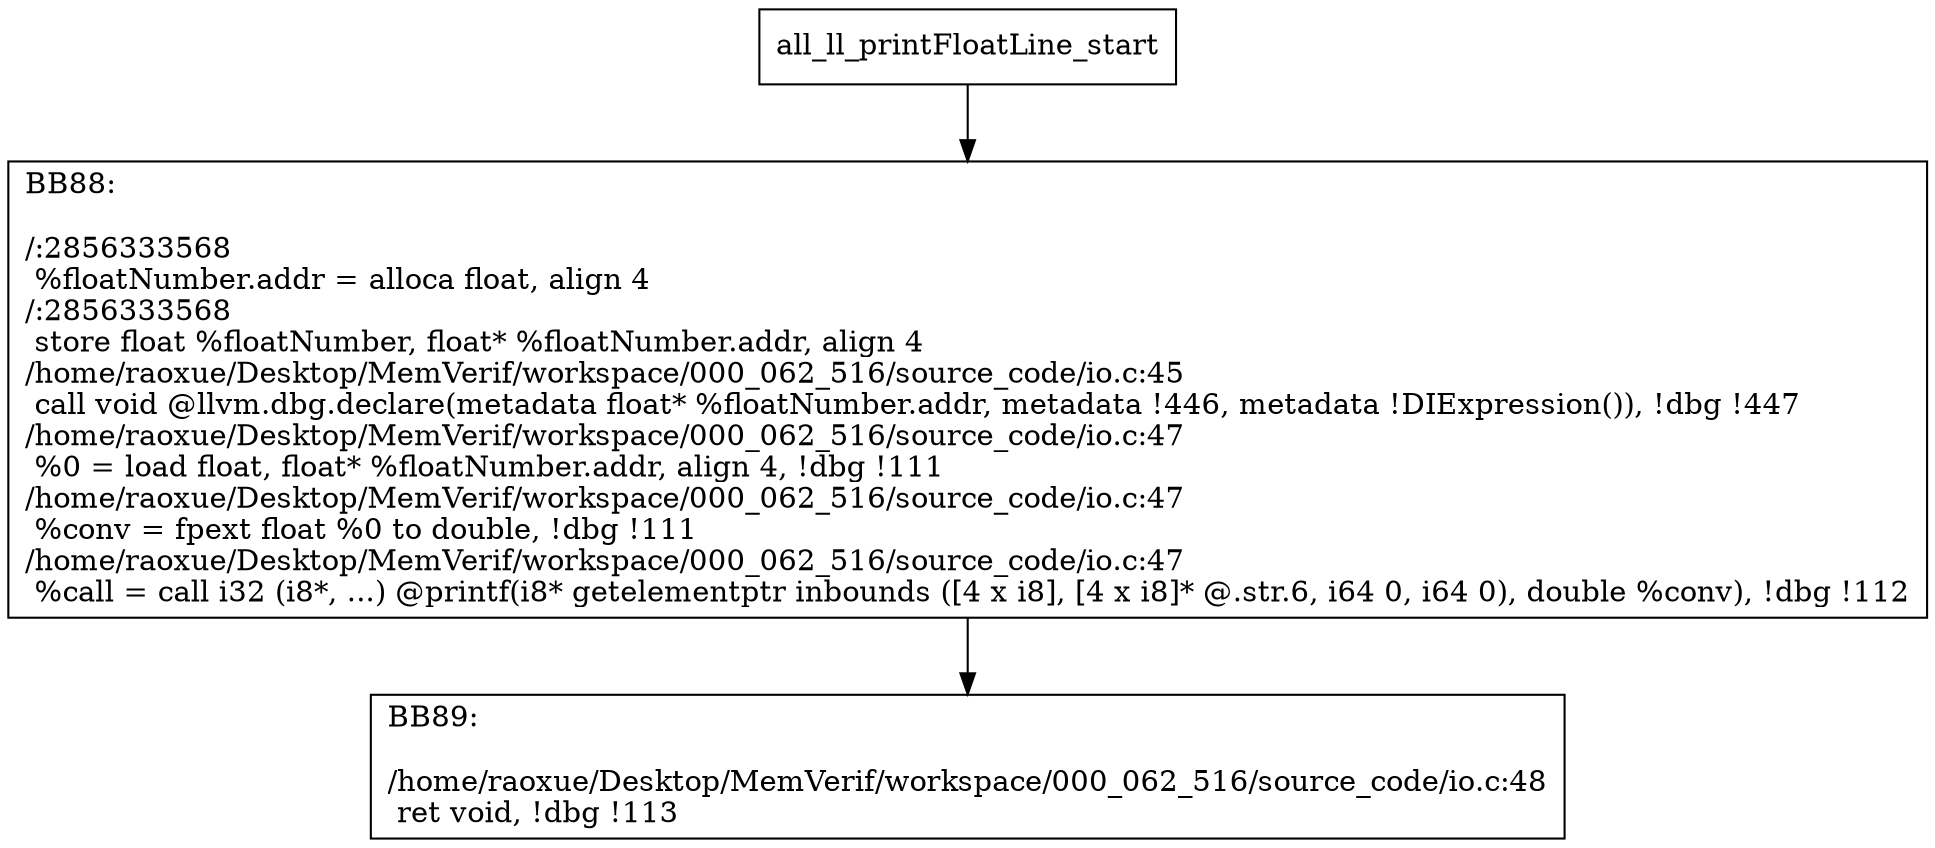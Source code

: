 digraph "CFG for'all_ll_printFloatLine' function" {
	BBall_ll_printFloatLine_start[shape=record,label="{all_ll_printFloatLine_start}"];
	BBall_ll_printFloatLine_start-> all_ll_printFloatLineBB88;
	all_ll_printFloatLineBB88 [shape=record, label="{BB88:\l\l/:2856333568\l
  %floatNumber.addr = alloca float, align 4\l
/:2856333568\l
  store float %floatNumber, float* %floatNumber.addr, align 4\l
/home/raoxue/Desktop/MemVerif/workspace/000_062_516/source_code/io.c:45\l
  call void @llvm.dbg.declare(metadata float* %floatNumber.addr, metadata !446, metadata !DIExpression()), !dbg !447\l
/home/raoxue/Desktop/MemVerif/workspace/000_062_516/source_code/io.c:47\l
  %0 = load float, float* %floatNumber.addr, align 4, !dbg !111\l
/home/raoxue/Desktop/MemVerif/workspace/000_062_516/source_code/io.c:47\l
  %conv = fpext float %0 to double, !dbg !111\l
/home/raoxue/Desktop/MemVerif/workspace/000_062_516/source_code/io.c:47\l
  %call = call i32 (i8*, ...) @printf(i8* getelementptr inbounds ([4 x i8], [4 x i8]* @.str.6, i64 0, i64 0), double %conv), !dbg !112\l
}"];
	all_ll_printFloatLineBB88-> all_ll_printFloatLineBB89;
	all_ll_printFloatLineBB89 [shape=record, label="{BB89:\l\l/home/raoxue/Desktop/MemVerif/workspace/000_062_516/source_code/io.c:48\l
  ret void, !dbg !113\l
}"];
}

